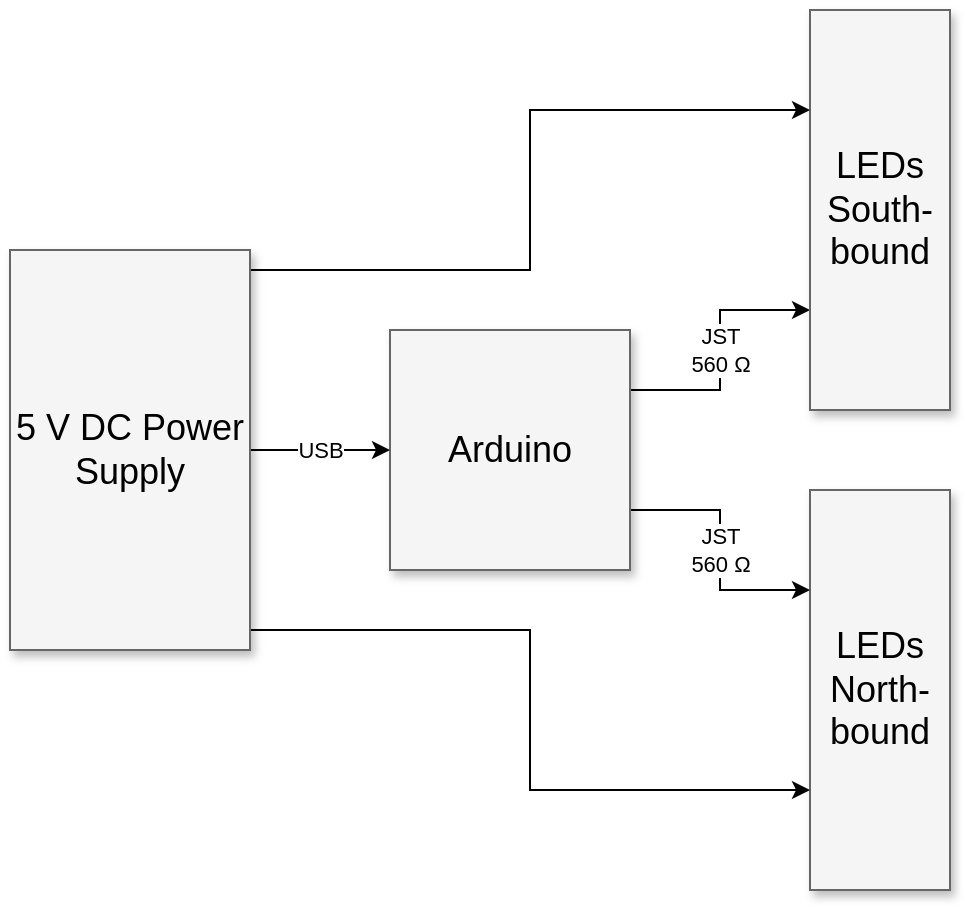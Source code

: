 <mxfile version="24.0.7" type="device">
  <diagram name="Page-1" id="90a13364-a465-7bf4-72fc-28e22215d7a0">
    <mxGraphModel dx="1185" dy="627" grid="1" gridSize="10" guides="1" tooltips="1" connect="1" arrows="1" fold="1" page="1" pageScale="1.5" pageWidth="1169" pageHeight="826" background="none" math="0" shadow="0">
      <root>
        <mxCell id="0" style=";html=1;" />
        <mxCell id="1" style=";html=1;" parent="0" />
        <mxCell id="3a17f1ce550125da-2" value="LEDs North-bound" style="whiteSpace=wrap;html=1;shadow=1;fontSize=18;fillColor=#f5f5f5;strokeColor=#666666;" parent="1" vertex="1">
          <mxGeometry x="960" y="520" width="70" height="200" as="geometry" />
        </mxCell>
        <mxCell id="hKzSFIFyWbr4u7o4nR6j-12" value="JST&lt;br&gt;560 Ω" style="edgeStyle=orthogonalEdgeStyle;rounded=0;orthogonalLoop=1;jettySize=auto;html=1;exitX=1;exitY=0.25;exitDx=0;exitDy=0;entryX=0;entryY=0.75;entryDx=0;entryDy=0;" edge="1" parent="1" source="3a17f1ce550125da-8" target="3a17f1ce550125da-9">
          <mxGeometry relative="1" as="geometry">
            <Array as="points">
              <mxPoint x="915" y="470" />
              <mxPoint x="915" y="430" />
            </Array>
          </mxGeometry>
        </mxCell>
        <mxCell id="hKzSFIFyWbr4u7o4nR6j-13" value="JST&lt;br&gt;560 Ω" style="edgeStyle=orthogonalEdgeStyle;rounded=0;orthogonalLoop=1;jettySize=auto;html=1;exitX=1;exitY=0.75;exitDx=0;exitDy=0;entryX=0;entryY=0.25;entryDx=0;entryDy=0;" edge="1" parent="1" source="3a17f1ce550125da-8" target="3a17f1ce550125da-2">
          <mxGeometry relative="1" as="geometry" />
        </mxCell>
        <mxCell id="3a17f1ce550125da-8" value="Arduino" style="whiteSpace=wrap;html=1;shadow=1;fontSize=18;fillColor=#f5f5f5;strokeColor=#666666;" parent="1" vertex="1">
          <mxGeometry x="750" y="440" width="120" height="120" as="geometry" />
        </mxCell>
        <mxCell id="3a17f1ce550125da-9" value="LEDs South-bound" style="whiteSpace=wrap;html=1;shadow=1;fontSize=18;fillColor=#f5f5f5;strokeColor=#666666;" parent="1" vertex="1">
          <mxGeometry x="960" y="280" width="70" height="200" as="geometry" />
        </mxCell>
        <mxCell id="hKzSFIFyWbr4u7o4nR6j-14" value="USB" style="edgeStyle=orthogonalEdgeStyle;rounded=0;orthogonalLoop=1;jettySize=auto;html=1;exitX=1;exitY=0.5;exitDx=0;exitDy=0;entryX=0;entryY=0.5;entryDx=0;entryDy=0;" edge="1" parent="1" source="3a17f1ce550125da-11" target="3a17f1ce550125da-8">
          <mxGeometry relative="1" as="geometry" />
        </mxCell>
        <mxCell id="hKzSFIFyWbr4u7o4nR6j-15" style="edgeStyle=orthogonalEdgeStyle;rounded=0;orthogonalLoop=1;jettySize=auto;html=1;exitX=1;exitY=0.25;exitDx=0;exitDy=0;entryX=0;entryY=0.25;entryDx=0;entryDy=0;" edge="1" parent="1" source="3a17f1ce550125da-11" target="3a17f1ce550125da-9">
          <mxGeometry relative="1" as="geometry">
            <Array as="points">
              <mxPoint x="680" y="410" />
              <mxPoint x="820" y="410" />
              <mxPoint x="820" y="330" />
            </Array>
          </mxGeometry>
        </mxCell>
        <mxCell id="hKzSFIFyWbr4u7o4nR6j-16" style="edgeStyle=orthogonalEdgeStyle;rounded=0;orthogonalLoop=1;jettySize=auto;html=1;exitX=1;exitY=0.75;exitDx=0;exitDy=0;entryX=0;entryY=0.75;entryDx=0;entryDy=0;" edge="1" parent="1" source="3a17f1ce550125da-11" target="3a17f1ce550125da-2">
          <mxGeometry relative="1" as="geometry">
            <Array as="points">
              <mxPoint x="680" y="590" />
              <mxPoint x="820" y="590" />
              <mxPoint x="820" y="670" />
            </Array>
          </mxGeometry>
        </mxCell>
        <mxCell id="3a17f1ce550125da-11" value="5 V DC Power Supply" style="whiteSpace=wrap;html=1;shadow=1;fontSize=18;fillColor=#f5f5f5;strokeColor=#666666;" parent="1" vertex="1">
          <mxGeometry x="560" y="400" width="120" height="200" as="geometry" />
        </mxCell>
      </root>
    </mxGraphModel>
  </diagram>
</mxfile>
